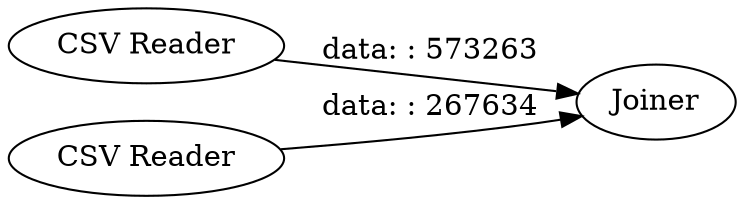 digraph {
	"-7508098620814782414_30" [label="CSV Reader"]
	"-7508098620814782414_29" [label="CSV Reader"]
	"-7508098620814782414_31" [label=Joiner]
	"-7508098620814782414_29" -> "-7508098620814782414_31" [label="data: : 267634"]
	"-7508098620814782414_30" -> "-7508098620814782414_31" [label="data: : 573263"]
	rankdir=LR
}
